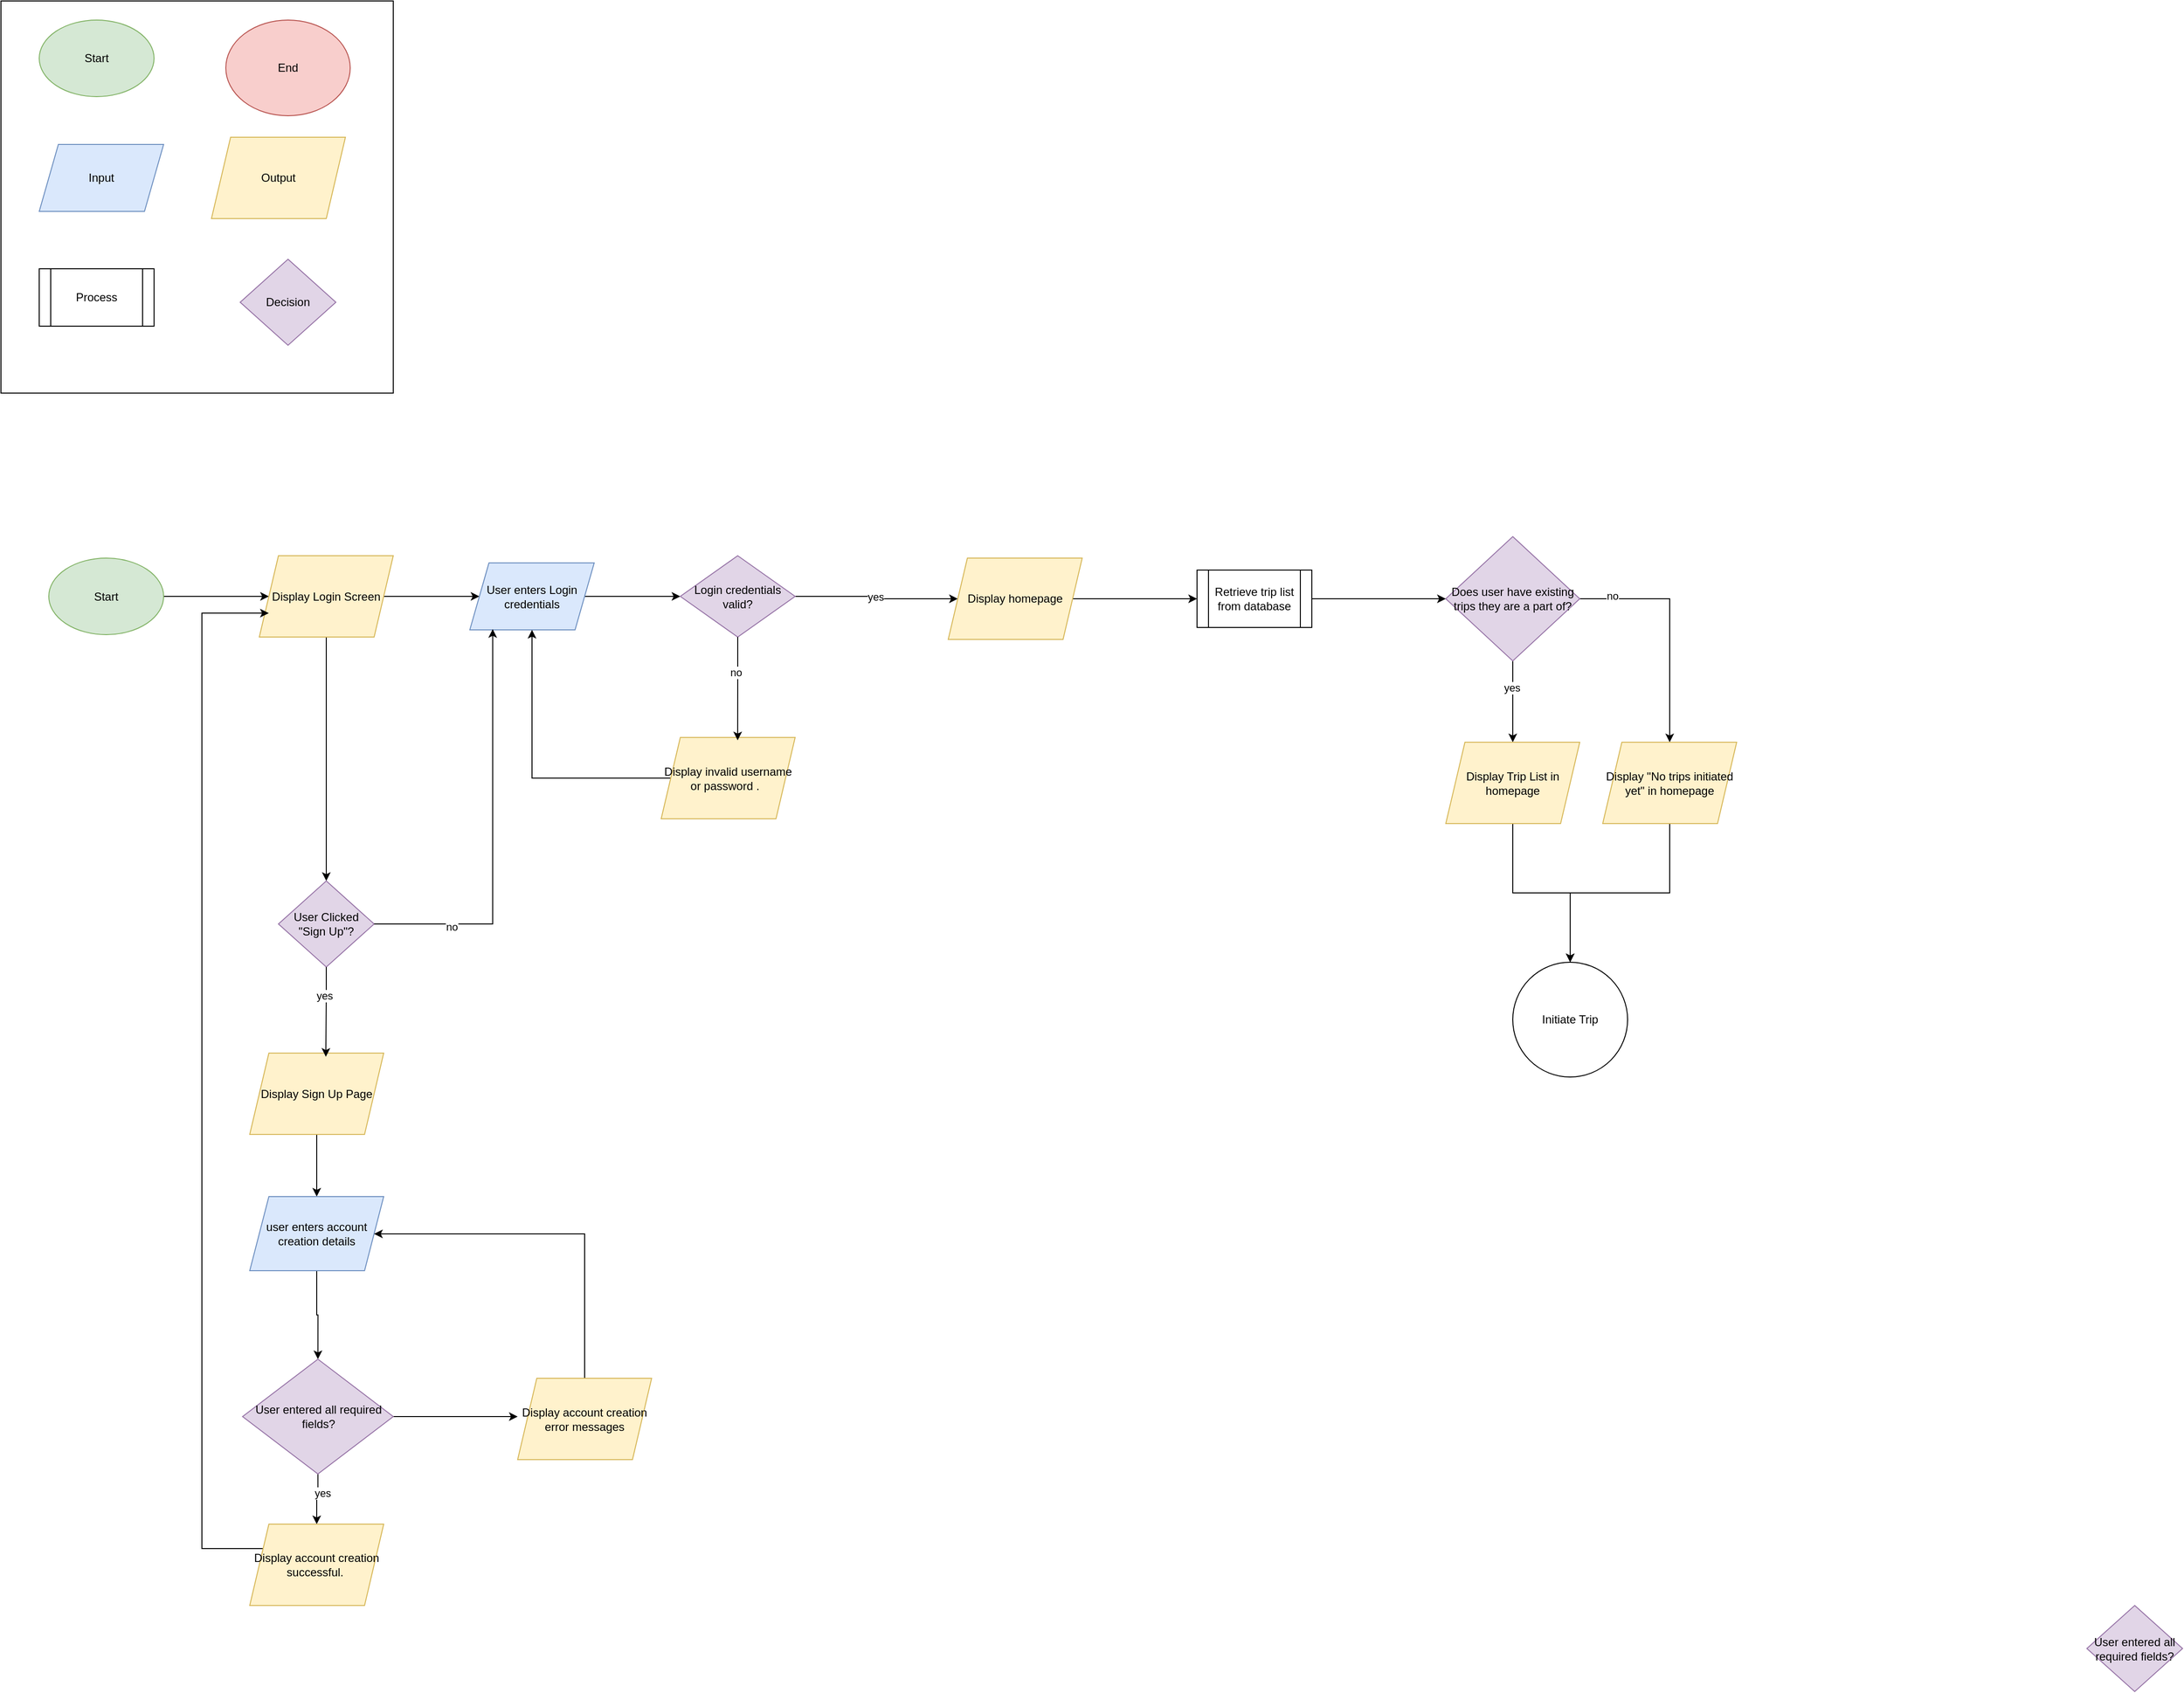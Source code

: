 <mxfile version="26.1.1">
  <diagram id="C5RBs43oDa-KdzZeNtuy" name="Page-1">
    <mxGraphModel dx="984" dy="1887" grid="1" gridSize="10" guides="1" tooltips="1" connect="1" arrows="1" fold="1" page="1" pageScale="1" pageWidth="827" pageHeight="1169" math="0" shadow="0">
      <root>
        <mxCell id="WIyWlLk6GJQsqaUBKTNV-0" />
        <mxCell id="WIyWlLk6GJQsqaUBKTNV-1" parent="WIyWlLk6GJQsqaUBKTNV-0" />
        <mxCell id="pnGjXEjTbsjJHVwftxVE-0" value="" style="whiteSpace=wrap;html=1;aspect=fixed;" parent="WIyWlLk6GJQsqaUBKTNV-1" vertex="1">
          <mxGeometry x="40" y="-1030" width="410" height="410" as="geometry" />
        </mxCell>
        <mxCell id="pnGjXEjTbsjJHVwftxVE-1" value="Start" style="ellipse;whiteSpace=wrap;html=1;fillColor=#d5e8d4;strokeColor=#82b366;" parent="WIyWlLk6GJQsqaUBKTNV-1" vertex="1">
          <mxGeometry x="80" y="-1010" width="120" height="80" as="geometry" />
        </mxCell>
        <mxCell id="pnGjXEjTbsjJHVwftxVE-2" value="Input" style="shape=parallelogram;perimeter=parallelogramPerimeter;whiteSpace=wrap;html=1;fixedSize=1;fillColor=#dae8fc;strokeColor=#6c8ebf;" parent="WIyWlLk6GJQsqaUBKTNV-1" vertex="1">
          <mxGeometry x="80" y="-880" width="130" height="70" as="geometry" />
        </mxCell>
        <mxCell id="pnGjXEjTbsjJHVwftxVE-3" value="Decision" style="rhombus;whiteSpace=wrap;html=1;fillColor=#e1d5e7;strokeColor=#9673a6;" parent="WIyWlLk6GJQsqaUBKTNV-1" vertex="1">
          <mxGeometry x="290" y="-760" width="100" height="90" as="geometry" />
        </mxCell>
        <mxCell id="pnGjXEjTbsjJHVwftxVE-4" value="Process" style="shape=process;whiteSpace=wrap;html=1;backgroundOutline=1;" parent="WIyWlLk6GJQsqaUBKTNV-1" vertex="1">
          <mxGeometry x="80" y="-750" width="120" height="60" as="geometry" />
        </mxCell>
        <mxCell id="pnGjXEjTbsjJHVwftxVE-5" value="Output" style="shape=parallelogram;perimeter=parallelogramPerimeter;whiteSpace=wrap;html=1;fixedSize=1;fillColor=#fff2cc;strokeColor=#d6b656;" parent="WIyWlLk6GJQsqaUBKTNV-1" vertex="1">
          <mxGeometry x="260" y="-887.5" width="140" height="85" as="geometry" />
        </mxCell>
        <mxCell id="pnGjXEjTbsjJHVwftxVE-6" value="End" style="ellipse;whiteSpace=wrap;html=1;fillColor=#f8cecc;strokeColor=#b85450;" parent="WIyWlLk6GJQsqaUBKTNV-1" vertex="1">
          <mxGeometry x="275" y="-1010" width="130" height="100" as="geometry" />
        </mxCell>
        <mxCell id="pnGjXEjTbsjJHVwftxVE-37" style="edgeStyle=orthogonalEdgeStyle;rounded=0;orthogonalLoop=1;jettySize=auto;html=1;" parent="WIyWlLk6GJQsqaUBKTNV-1" source="pnGjXEjTbsjJHVwftxVE-7" target="pnGjXEjTbsjJHVwftxVE-8" edge="1">
          <mxGeometry relative="1" as="geometry" />
        </mxCell>
        <mxCell id="pnGjXEjTbsjJHVwftxVE-7" value="Start" style="ellipse;whiteSpace=wrap;html=1;fillColor=#d5e8d4;strokeColor=#82b366;" parent="WIyWlLk6GJQsqaUBKTNV-1" vertex="1">
          <mxGeometry x="90" y="-447.5" width="120" height="80" as="geometry" />
        </mxCell>
        <mxCell id="pnGjXEjTbsjJHVwftxVE-39" style="edgeStyle=orthogonalEdgeStyle;rounded=0;orthogonalLoop=1;jettySize=auto;html=1;" parent="WIyWlLk6GJQsqaUBKTNV-1" source="pnGjXEjTbsjJHVwftxVE-8" target="pnGjXEjTbsjJHVwftxVE-11" edge="1">
          <mxGeometry relative="1" as="geometry" />
        </mxCell>
        <mxCell id="pnGjXEjTbsjJHVwftxVE-42" style="edgeStyle=orthogonalEdgeStyle;rounded=0;orthogonalLoop=1;jettySize=auto;html=1;" parent="WIyWlLk6GJQsqaUBKTNV-1" source="pnGjXEjTbsjJHVwftxVE-8" target="pnGjXEjTbsjJHVwftxVE-41" edge="1">
          <mxGeometry relative="1" as="geometry" />
        </mxCell>
        <mxCell id="pnGjXEjTbsjJHVwftxVE-8" value="Display Login Screen" style="shape=parallelogram;perimeter=parallelogramPerimeter;whiteSpace=wrap;html=1;fixedSize=1;fillColor=#fff2cc;strokeColor=#d6b656;" parent="WIyWlLk6GJQsqaUBKTNV-1" vertex="1">
          <mxGeometry x="310" y="-450" width="140" height="85" as="geometry" />
        </mxCell>
        <mxCell id="pnGjXEjTbsjJHVwftxVE-24" style="edgeStyle=orthogonalEdgeStyle;rounded=0;orthogonalLoop=1;jettySize=auto;html=1;" parent="WIyWlLk6GJQsqaUBKTNV-1" source="pnGjXEjTbsjJHVwftxVE-11" target="pnGjXEjTbsjJHVwftxVE-13" edge="1">
          <mxGeometry relative="1" as="geometry" />
        </mxCell>
        <mxCell id="pnGjXEjTbsjJHVwftxVE-11" value="User enters Login credentials" style="shape=parallelogram;perimeter=parallelogramPerimeter;whiteSpace=wrap;html=1;fixedSize=1;fillColor=#dae8fc;strokeColor=#6c8ebf;" parent="WIyWlLk6GJQsqaUBKTNV-1" vertex="1">
          <mxGeometry x="530" y="-442.5" width="130" height="70" as="geometry" />
        </mxCell>
        <mxCell id="pnGjXEjTbsjJHVwftxVE-21" style="edgeStyle=orthogonalEdgeStyle;rounded=0;orthogonalLoop=1;jettySize=auto;html=1;" parent="WIyWlLk6GJQsqaUBKTNV-1" source="pnGjXEjTbsjJHVwftxVE-13" target="pnGjXEjTbsjJHVwftxVE-14" edge="1">
          <mxGeometry relative="1" as="geometry" />
        </mxCell>
        <mxCell id="pnGjXEjTbsjJHVwftxVE-22" value="yes" style="edgeLabel;html=1;align=center;verticalAlign=middle;resizable=0;points=[];" parent="pnGjXEjTbsjJHVwftxVE-21" vertex="1" connectable="0">
          <mxGeometry x="-0.009" y="3" relative="1" as="geometry">
            <mxPoint x="1" y="1" as="offset" />
          </mxGeometry>
        </mxCell>
        <mxCell id="pnGjXEjTbsjJHVwftxVE-13" value="Login credentials valid?" style="rhombus;whiteSpace=wrap;html=1;fillColor=#e1d5e7;strokeColor=#9673a6;" parent="WIyWlLk6GJQsqaUBKTNV-1" vertex="1">
          <mxGeometry x="750" y="-450" width="120" height="85" as="geometry" />
        </mxCell>
        <mxCell id="nB2DUjhkHWaizMc6WYZq-1" style="edgeStyle=orthogonalEdgeStyle;rounded=0;orthogonalLoop=1;jettySize=auto;html=1;entryX=0;entryY=0.5;entryDx=0;entryDy=0;" parent="WIyWlLk6GJQsqaUBKTNV-1" source="pnGjXEjTbsjJHVwftxVE-14" target="pnGjXEjTbsjJHVwftxVE-25" edge="1">
          <mxGeometry relative="1" as="geometry" />
        </mxCell>
        <mxCell id="pnGjXEjTbsjJHVwftxVE-14" value="Display homepage" style="shape=parallelogram;perimeter=parallelogramPerimeter;whiteSpace=wrap;html=1;fixedSize=1;fillColor=#fff2cc;strokeColor=#d6b656;" parent="WIyWlLk6GJQsqaUBKTNV-1" vertex="1">
          <mxGeometry x="1030" y="-447.5" width="140" height="85" as="geometry" />
        </mxCell>
        <mxCell id="pnGjXEjTbsjJHVwftxVE-44" style="edgeStyle=orthogonalEdgeStyle;rounded=0;orthogonalLoop=1;jettySize=auto;html=1;" parent="WIyWlLk6GJQsqaUBKTNV-1" source="pnGjXEjTbsjJHVwftxVE-17" target="pnGjXEjTbsjJHVwftxVE-31" edge="1">
          <mxGeometry relative="1" as="geometry" />
        </mxCell>
        <mxCell id="nB2DUjhkHWaizMc6WYZq-0" value="yes" style="edgeLabel;html=1;align=center;verticalAlign=middle;resizable=0;points=[];" parent="pnGjXEjTbsjJHVwftxVE-44" vertex="1" connectable="0">
          <mxGeometry x="-0.34" y="-1" relative="1" as="geometry">
            <mxPoint as="offset" />
          </mxGeometry>
        </mxCell>
        <mxCell id="pnGjXEjTbsjJHVwftxVE-45" style="edgeStyle=orthogonalEdgeStyle;rounded=0;orthogonalLoop=1;jettySize=auto;html=1;" parent="WIyWlLk6GJQsqaUBKTNV-1" source="pnGjXEjTbsjJHVwftxVE-17" target="pnGjXEjTbsjJHVwftxVE-32" edge="1">
          <mxGeometry relative="1" as="geometry" />
        </mxCell>
        <mxCell id="nB2DUjhkHWaizMc6WYZq-2" value="no" style="edgeLabel;html=1;align=center;verticalAlign=middle;resizable=0;points=[];" parent="pnGjXEjTbsjJHVwftxVE-45" vertex="1" connectable="0">
          <mxGeometry x="-0.73" y="3" relative="1" as="geometry">
            <mxPoint x="1" as="offset" />
          </mxGeometry>
        </mxCell>
        <mxCell id="pnGjXEjTbsjJHVwftxVE-17" value="Does user have existing trips they are a part of?" style="rhombus;whiteSpace=wrap;html=1;fillColor=#e1d5e7;strokeColor=#9673a6;" parent="WIyWlLk6GJQsqaUBKTNV-1" vertex="1">
          <mxGeometry x="1550" y="-470" width="140" height="130" as="geometry" />
        </mxCell>
        <mxCell id="pnGjXEjTbsjJHVwftxVE-23" style="edgeStyle=orthogonalEdgeStyle;rounded=0;orthogonalLoop=1;jettySize=auto;html=1;" parent="WIyWlLk6GJQsqaUBKTNV-1" source="pnGjXEjTbsjJHVwftxVE-18" target="pnGjXEjTbsjJHVwftxVE-11" edge="1">
          <mxGeometry relative="1" as="geometry" />
        </mxCell>
        <mxCell id="pnGjXEjTbsjJHVwftxVE-18" value="Display invalid username or password .&amp;nbsp;&amp;nbsp;" style="shape=parallelogram;perimeter=parallelogramPerimeter;whiteSpace=wrap;html=1;fixedSize=1;fillColor=#fff2cc;strokeColor=#d6b656;" parent="WIyWlLk6GJQsqaUBKTNV-1" vertex="1">
          <mxGeometry x="730" y="-260" width="140" height="85" as="geometry" />
        </mxCell>
        <mxCell id="pnGjXEjTbsjJHVwftxVE-19" style="edgeStyle=orthogonalEdgeStyle;rounded=0;orthogonalLoop=1;jettySize=auto;html=1;entryX=0.571;entryY=0.035;entryDx=0;entryDy=0;entryPerimeter=0;" parent="WIyWlLk6GJQsqaUBKTNV-1" source="pnGjXEjTbsjJHVwftxVE-13" target="pnGjXEjTbsjJHVwftxVE-18" edge="1">
          <mxGeometry relative="1" as="geometry" />
        </mxCell>
        <mxCell id="pnGjXEjTbsjJHVwftxVE-20" value="no" style="edgeLabel;html=1;align=center;verticalAlign=middle;resizable=0;points=[];" parent="pnGjXEjTbsjJHVwftxVE-19" vertex="1" connectable="0">
          <mxGeometry x="-0.297" y="-2" relative="1" as="geometry">
            <mxPoint y="-1" as="offset" />
          </mxGeometry>
        </mxCell>
        <mxCell id="pnGjXEjTbsjJHVwftxVE-26" style="edgeStyle=orthogonalEdgeStyle;rounded=0;orthogonalLoop=1;jettySize=auto;html=1;" parent="WIyWlLk6GJQsqaUBKTNV-1" source="pnGjXEjTbsjJHVwftxVE-25" target="pnGjXEjTbsjJHVwftxVE-17" edge="1">
          <mxGeometry relative="1" as="geometry" />
        </mxCell>
        <mxCell id="pnGjXEjTbsjJHVwftxVE-25" value="Retrieve trip list from database" style="shape=process;whiteSpace=wrap;html=1;backgroundOutline=1;" parent="WIyWlLk6GJQsqaUBKTNV-1" vertex="1">
          <mxGeometry x="1290" y="-435" width="120" height="60" as="geometry" />
        </mxCell>
        <mxCell id="pnGjXEjTbsjJHVwftxVE-69" style="edgeStyle=orthogonalEdgeStyle;rounded=0;orthogonalLoop=1;jettySize=auto;html=1;" parent="WIyWlLk6GJQsqaUBKTNV-1" source="pnGjXEjTbsjJHVwftxVE-31" target="pnGjXEjTbsjJHVwftxVE-68" edge="1">
          <mxGeometry relative="1" as="geometry" />
        </mxCell>
        <mxCell id="pnGjXEjTbsjJHVwftxVE-31" value="Display Trip List in homepage" style="shape=parallelogram;perimeter=parallelogramPerimeter;whiteSpace=wrap;html=1;fixedSize=1;fillColor=#fff2cc;strokeColor=#d6b656;" parent="WIyWlLk6GJQsqaUBKTNV-1" vertex="1">
          <mxGeometry x="1550" y="-255" width="140" height="85" as="geometry" />
        </mxCell>
        <mxCell id="pnGjXEjTbsjJHVwftxVE-70" style="edgeStyle=orthogonalEdgeStyle;rounded=0;orthogonalLoop=1;jettySize=auto;html=1;entryX=0.5;entryY=0;entryDx=0;entryDy=0;" parent="WIyWlLk6GJQsqaUBKTNV-1" source="pnGjXEjTbsjJHVwftxVE-32" target="pnGjXEjTbsjJHVwftxVE-68" edge="1">
          <mxGeometry relative="1" as="geometry" />
        </mxCell>
        <mxCell id="pnGjXEjTbsjJHVwftxVE-32" value="Display &quot;No trips initiated yet&quot; in homepage" style="shape=parallelogram;perimeter=parallelogramPerimeter;whiteSpace=wrap;html=1;fixedSize=1;fillColor=#fff2cc;strokeColor=#d6b656;" parent="WIyWlLk6GJQsqaUBKTNV-1" vertex="1">
          <mxGeometry x="1714" y="-255" width="140" height="85" as="geometry" />
        </mxCell>
        <mxCell id="pnGjXEjTbsjJHVwftxVE-41" value="User Clicked &quot;Sign Up&quot;?" style="rhombus;whiteSpace=wrap;html=1;fillColor=#e1d5e7;strokeColor=#9673a6;" parent="WIyWlLk6GJQsqaUBKTNV-1" vertex="1">
          <mxGeometry x="330" y="-110" width="100" height="90" as="geometry" />
        </mxCell>
        <mxCell id="pnGjXEjTbsjJHVwftxVE-56" style="edgeStyle=orthogonalEdgeStyle;rounded=0;orthogonalLoop=1;jettySize=auto;html=1;" parent="WIyWlLk6GJQsqaUBKTNV-1" source="pnGjXEjTbsjJHVwftxVE-43" target="pnGjXEjTbsjJHVwftxVE-48" edge="1">
          <mxGeometry relative="1" as="geometry" />
        </mxCell>
        <mxCell id="pnGjXEjTbsjJHVwftxVE-43" value="Display Sign Up Page" style="shape=parallelogram;perimeter=parallelogramPerimeter;whiteSpace=wrap;html=1;fixedSize=1;fillColor=#fff2cc;strokeColor=#d6b656;" parent="WIyWlLk6GJQsqaUBKTNV-1" vertex="1">
          <mxGeometry x="300" y="70" width="140" height="85" as="geometry" />
        </mxCell>
        <mxCell id="pnGjXEjTbsjJHVwftxVE-58" style="edgeStyle=orthogonalEdgeStyle;rounded=0;orthogonalLoop=1;jettySize=auto;html=1;entryX=0.5;entryY=0;entryDx=0;entryDy=0;" parent="WIyWlLk6GJQsqaUBKTNV-1" source="pnGjXEjTbsjJHVwftxVE-48" target="pnGjXEjTbsjJHVwftxVE-49" edge="1">
          <mxGeometry relative="1" as="geometry" />
        </mxCell>
        <mxCell id="pnGjXEjTbsjJHVwftxVE-48" value="user enters account creation details" style="shape=parallelogram;perimeter=parallelogramPerimeter;whiteSpace=wrap;html=1;fixedSize=1;fillColor=#dae8fc;strokeColor=#6c8ebf;" parent="WIyWlLk6GJQsqaUBKTNV-1" vertex="1">
          <mxGeometry x="300" y="220" width="140" height="77.5" as="geometry" />
        </mxCell>
        <mxCell id="pnGjXEjTbsjJHVwftxVE-59" style="edgeStyle=orthogonalEdgeStyle;rounded=0;orthogonalLoop=1;jettySize=auto;html=1;entryX=0.5;entryY=0;entryDx=0;entryDy=0;" parent="WIyWlLk6GJQsqaUBKTNV-1" source="pnGjXEjTbsjJHVwftxVE-49" target="pnGjXEjTbsjJHVwftxVE-51" edge="1">
          <mxGeometry relative="1" as="geometry" />
        </mxCell>
        <mxCell id="pnGjXEjTbsjJHVwftxVE-60" value="yes" style="edgeLabel;html=1;align=center;verticalAlign=middle;resizable=0;points=[];" parent="pnGjXEjTbsjJHVwftxVE-59" vertex="1" connectable="0">
          <mxGeometry x="-0.272" y="4" relative="1" as="geometry">
            <mxPoint as="offset" />
          </mxGeometry>
        </mxCell>
        <mxCell id="pnGjXEjTbsjJHVwftxVE-62" style="edgeStyle=orthogonalEdgeStyle;rounded=0;orthogonalLoop=1;jettySize=auto;html=1;" parent="WIyWlLk6GJQsqaUBKTNV-1" source="pnGjXEjTbsjJHVwftxVE-49" edge="1">
          <mxGeometry relative="1" as="geometry">
            <mxPoint x="580" y="450" as="targetPoint" />
          </mxGeometry>
        </mxCell>
        <mxCell id="pnGjXEjTbsjJHVwftxVE-49" value="User entered all required fields?" style="rhombus;whiteSpace=wrap;html=1;fillColor=#e1d5e7;strokeColor=#9673a6;" parent="WIyWlLk6GJQsqaUBKTNV-1" vertex="1">
          <mxGeometry x="292.5" y="390" width="157.5" height="120" as="geometry" />
        </mxCell>
        <mxCell id="pnGjXEjTbsjJHVwftxVE-50" value="User entered all required fields?" style="rhombus;whiteSpace=wrap;html=1;fillColor=#e1d5e7;strokeColor=#9673a6;" parent="WIyWlLk6GJQsqaUBKTNV-1" vertex="1">
          <mxGeometry x="2220" y="647.5" width="100" height="90" as="geometry" />
        </mxCell>
        <mxCell id="pnGjXEjTbsjJHVwftxVE-52" style="edgeStyle=orthogonalEdgeStyle;rounded=0;orthogonalLoop=1;jettySize=auto;html=1;exitX=0;exitY=0.25;exitDx=0;exitDy=0;" parent="WIyWlLk6GJQsqaUBKTNV-1" source="pnGjXEjTbsjJHVwftxVE-51" edge="1">
          <mxGeometry relative="1" as="geometry">
            <mxPoint x="360" y="559" as="sourcePoint" />
            <mxPoint x="319.882" y="-390.0" as="targetPoint" />
            <Array as="points">
              <mxPoint x="250" y="588" />
              <mxPoint x="250" y="-390" />
            </Array>
          </mxGeometry>
        </mxCell>
        <mxCell id="pnGjXEjTbsjJHVwftxVE-51" value="Display account creation successful.&amp;nbsp;" style="shape=parallelogram;perimeter=parallelogramPerimeter;whiteSpace=wrap;html=1;fixedSize=1;fillColor=#fff2cc;strokeColor=#d6b656;" parent="WIyWlLk6GJQsqaUBKTNV-1" vertex="1">
          <mxGeometry x="300" y="562.5" width="140" height="85" as="geometry" />
        </mxCell>
        <mxCell id="pnGjXEjTbsjJHVwftxVE-53" style="edgeStyle=orthogonalEdgeStyle;rounded=0;orthogonalLoop=1;jettySize=auto;html=1;entryX=0.184;entryY=0.989;entryDx=0;entryDy=0;entryPerimeter=0;" parent="WIyWlLk6GJQsqaUBKTNV-1" source="pnGjXEjTbsjJHVwftxVE-41" target="pnGjXEjTbsjJHVwftxVE-11" edge="1">
          <mxGeometry relative="1" as="geometry" />
        </mxCell>
        <mxCell id="pnGjXEjTbsjJHVwftxVE-54" value="no" style="edgeLabel;html=1;align=center;verticalAlign=middle;resizable=0;points=[];" parent="pnGjXEjTbsjJHVwftxVE-53" vertex="1" connectable="0">
          <mxGeometry x="-0.625" y="-3" relative="1" as="geometry">
            <mxPoint as="offset" />
          </mxGeometry>
        </mxCell>
        <mxCell id="pnGjXEjTbsjJHVwftxVE-55" style="edgeStyle=orthogonalEdgeStyle;rounded=0;orthogonalLoop=1;jettySize=auto;html=1;entryX=0.568;entryY=0.045;entryDx=0;entryDy=0;entryPerimeter=0;" parent="WIyWlLk6GJQsqaUBKTNV-1" source="pnGjXEjTbsjJHVwftxVE-41" target="pnGjXEjTbsjJHVwftxVE-43" edge="1">
          <mxGeometry relative="1" as="geometry">
            <Array as="points">
              <mxPoint x="380" y="10" />
              <mxPoint x="380" y="10" />
            </Array>
          </mxGeometry>
        </mxCell>
        <mxCell id="pnGjXEjTbsjJHVwftxVE-61" value="yes" style="edgeLabel;html=1;align=center;verticalAlign=middle;resizable=0;points=[];" parent="pnGjXEjTbsjJHVwftxVE-55" vertex="1" connectable="0">
          <mxGeometry x="-0.37" y="-2" relative="1" as="geometry">
            <mxPoint as="offset" />
          </mxGeometry>
        </mxCell>
        <mxCell id="pnGjXEjTbsjJHVwftxVE-67" style="edgeStyle=orthogonalEdgeStyle;rounded=0;orthogonalLoop=1;jettySize=auto;html=1;" parent="WIyWlLk6GJQsqaUBKTNV-1" source="pnGjXEjTbsjJHVwftxVE-66" target="pnGjXEjTbsjJHVwftxVE-48" edge="1">
          <mxGeometry relative="1" as="geometry">
            <Array as="points">
              <mxPoint x="650" y="259" />
            </Array>
          </mxGeometry>
        </mxCell>
        <mxCell id="pnGjXEjTbsjJHVwftxVE-66" value="Display account creation error messages" style="shape=parallelogram;perimeter=parallelogramPerimeter;whiteSpace=wrap;html=1;fixedSize=1;fillColor=#fff2cc;strokeColor=#d6b656;" parent="WIyWlLk6GJQsqaUBKTNV-1" vertex="1">
          <mxGeometry x="580" y="410" width="140" height="85" as="geometry" />
        </mxCell>
        <mxCell id="pnGjXEjTbsjJHVwftxVE-68" value="Initiate Trip" style="ellipse;whiteSpace=wrap;html=1;aspect=fixed;" parent="WIyWlLk6GJQsqaUBKTNV-1" vertex="1">
          <mxGeometry x="1620" y="-25" width="120" height="120" as="geometry" />
        </mxCell>
      </root>
    </mxGraphModel>
  </diagram>
</mxfile>
